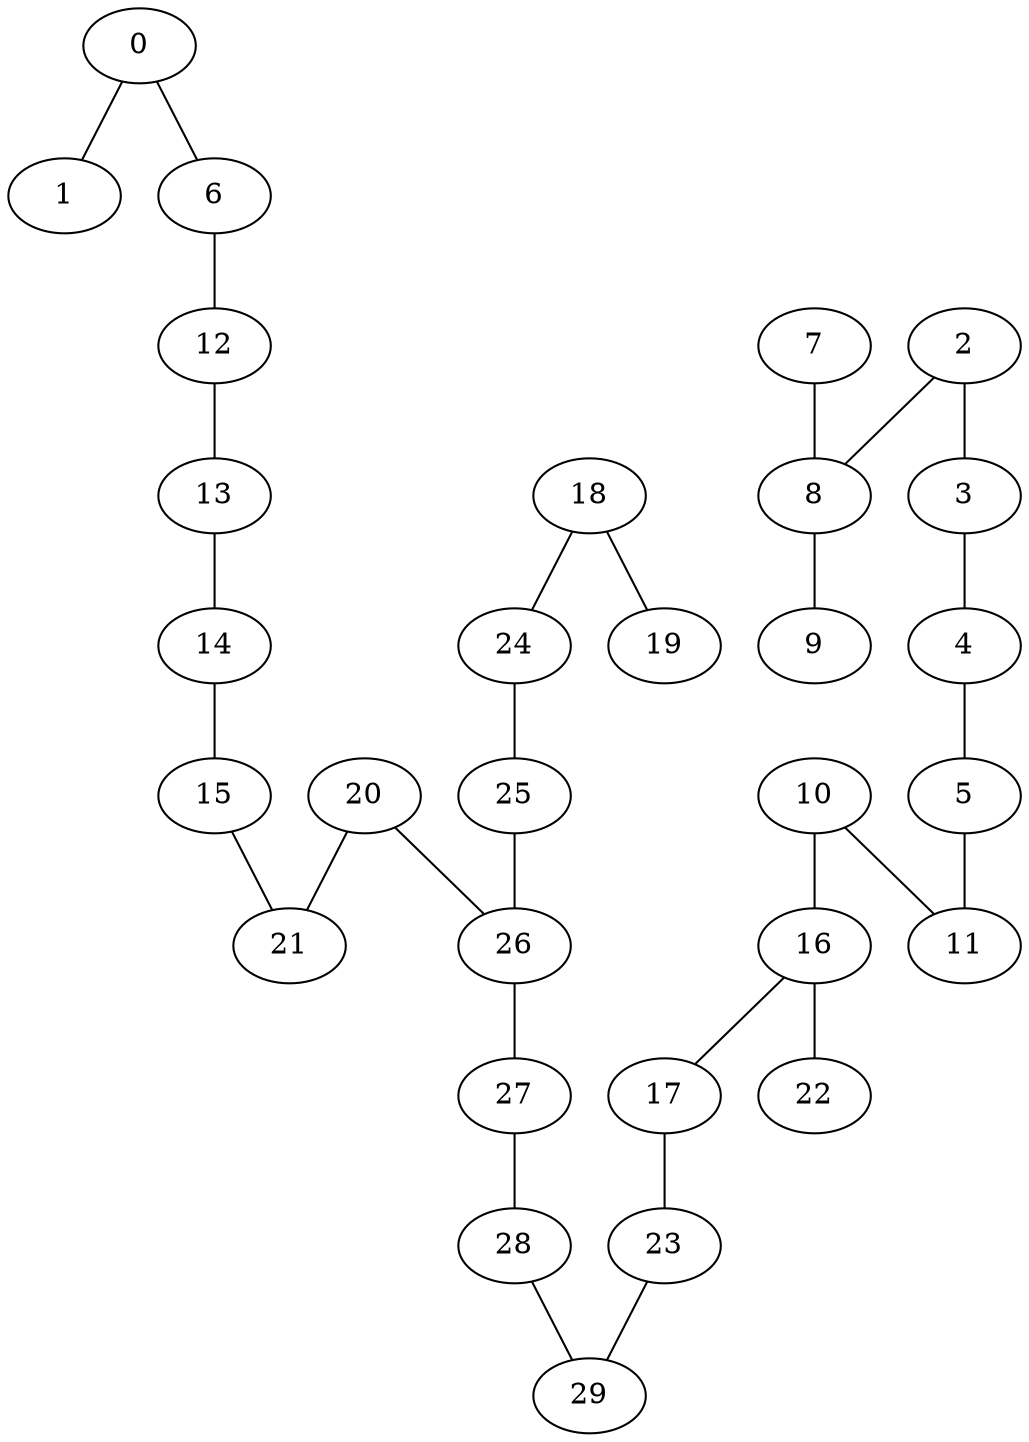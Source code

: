 strict graph G {
1;
0;
6;
12;
13;
14;
15;
21;
20;
26;
25;
24;
18;
19;
27;
28;
29;
23;
17;
16;
22;
10;
11;
5;
4;
3;
2;
8;
7;
9;
10 -- 11;
2 -- 3;
0 -- 1;
2 -- 8;
6 -- 12;
26 -- 27;
13 -- 14;
7 -- 8;
16 -- 17;
20 -- 26;
16 -- 22;
4 -- 5;
8 -- 9;
25 -- 26;
12 -- 13;
20 -- 21;
0 -- 6;
24 -- 25;
15 -- 21;
23 -- 29;
5 -- 11;
18 -- 19;
17 -- 23;
3 -- 4;
14 -- 15;
18 -- 24;
28 -- 29;
27 -- 28;
10 -- 16;
}
